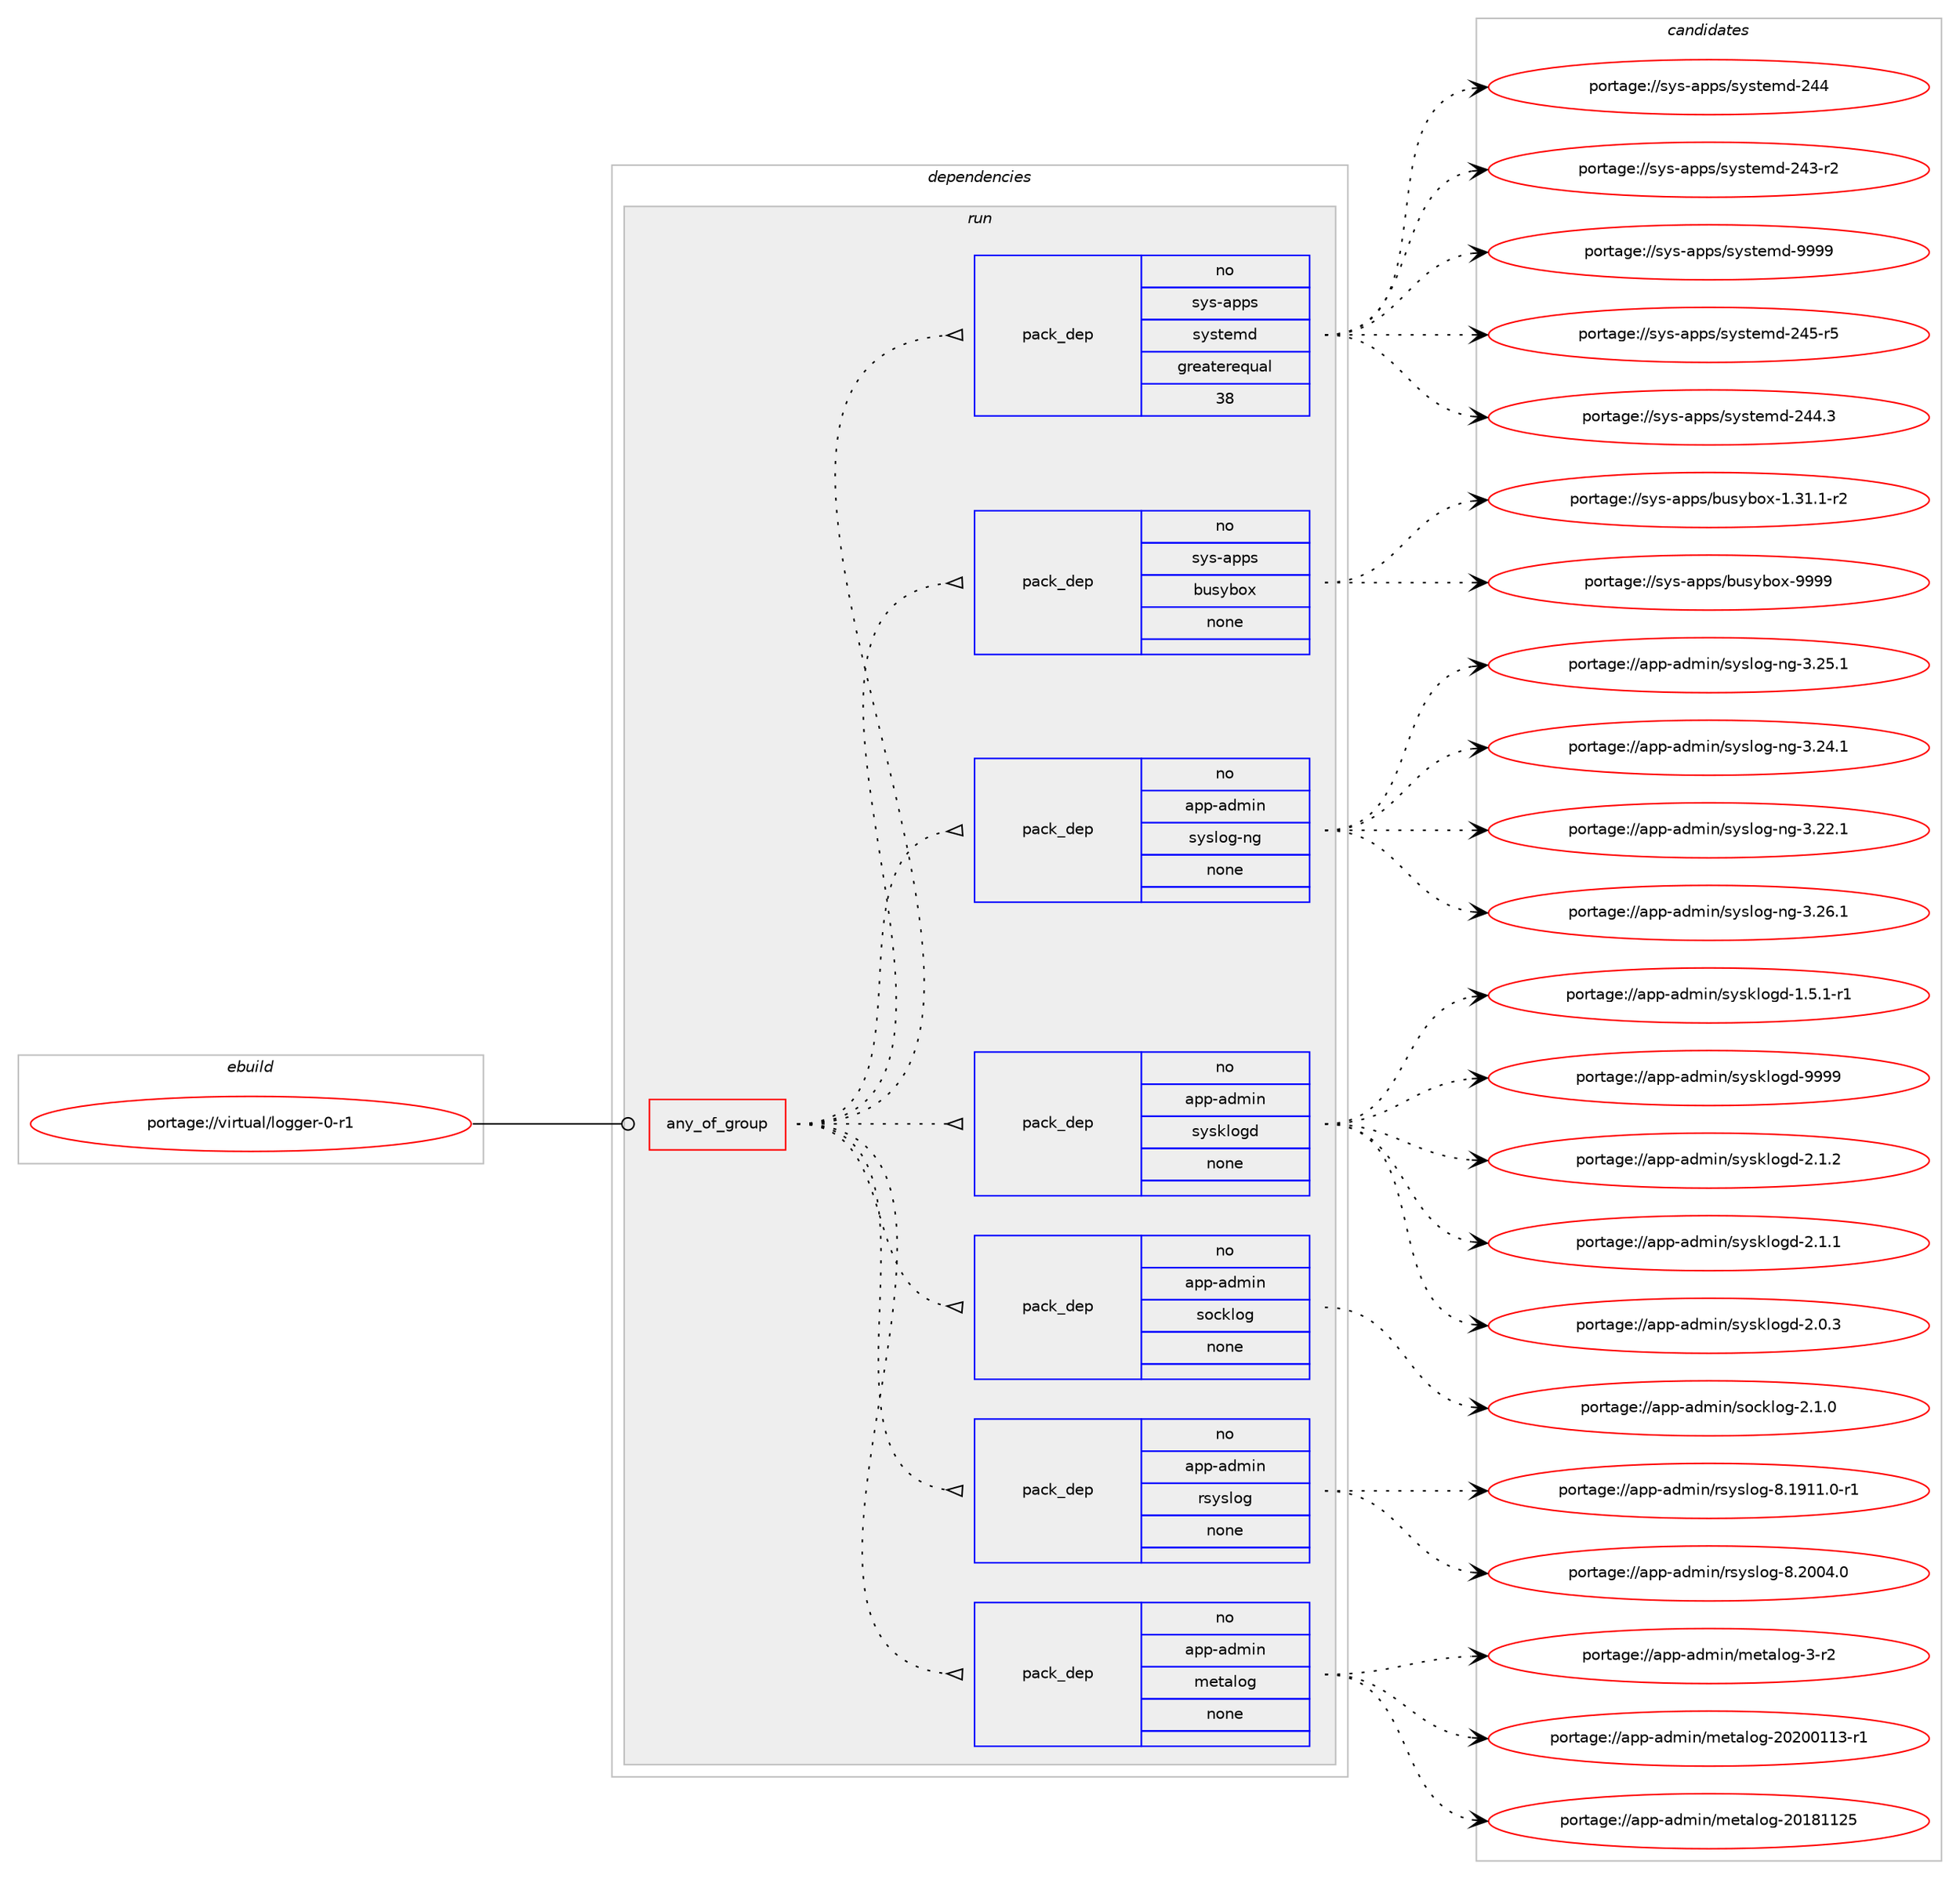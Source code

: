 digraph prolog {

# *************
# Graph options
# *************

newrank=true;
concentrate=true;
compound=true;
graph [rankdir=LR,fontname=Helvetica,fontsize=10,ranksep=1.5];#, ranksep=2.5, nodesep=0.2];
edge  [arrowhead=vee];
node  [fontname=Helvetica,fontsize=10];

# **********
# The ebuild
# **********

subgraph cluster_leftcol {
color=gray;
rank=same;
label=<<i>ebuild</i>>;
id [label="portage://virtual/logger-0-r1", color=red, width=4, href="../virtual/logger-0-r1.svg"];
}

# ****************
# The dependencies
# ****************

subgraph cluster_midcol {
color=gray;
label=<<i>dependencies</i>>;
subgraph cluster_compile {
fillcolor="#eeeeee";
style=filled;
label=<<i>compile</i>>;
}
subgraph cluster_compileandrun {
fillcolor="#eeeeee";
style=filled;
label=<<i>compile and run</i>>;
}
subgraph cluster_run {
fillcolor="#eeeeee";
style=filled;
label=<<i>run</i>>;
subgraph any61 {
dependency3302 [label=<<TABLE BORDER="0" CELLBORDER="1" CELLSPACING="0" CELLPADDING="4"><TR><TD CELLPADDING="10">any_of_group</TD></TR></TABLE>>, shape=none, color=red];subgraph pack2837 {
dependency3303 [label=<<TABLE BORDER="0" CELLBORDER="1" CELLSPACING="0" CELLPADDING="4" WIDTH="220"><TR><TD ROWSPAN="6" CELLPADDING="30">pack_dep</TD></TR><TR><TD WIDTH="110">no</TD></TR><TR><TD>app-admin</TD></TR><TR><TD>metalog</TD></TR><TR><TD>none</TD></TR><TR><TD></TD></TR></TABLE>>, shape=none, color=blue];
}
dependency3302:e -> dependency3303:w [weight=20,style="dotted",arrowhead="oinv"];
subgraph pack2838 {
dependency3304 [label=<<TABLE BORDER="0" CELLBORDER="1" CELLSPACING="0" CELLPADDING="4" WIDTH="220"><TR><TD ROWSPAN="6" CELLPADDING="30">pack_dep</TD></TR><TR><TD WIDTH="110">no</TD></TR><TR><TD>app-admin</TD></TR><TR><TD>rsyslog</TD></TR><TR><TD>none</TD></TR><TR><TD></TD></TR></TABLE>>, shape=none, color=blue];
}
dependency3302:e -> dependency3304:w [weight=20,style="dotted",arrowhead="oinv"];
subgraph pack2839 {
dependency3305 [label=<<TABLE BORDER="0" CELLBORDER="1" CELLSPACING="0" CELLPADDING="4" WIDTH="220"><TR><TD ROWSPAN="6" CELLPADDING="30">pack_dep</TD></TR><TR><TD WIDTH="110">no</TD></TR><TR><TD>app-admin</TD></TR><TR><TD>socklog</TD></TR><TR><TD>none</TD></TR><TR><TD></TD></TR></TABLE>>, shape=none, color=blue];
}
dependency3302:e -> dependency3305:w [weight=20,style="dotted",arrowhead="oinv"];
subgraph pack2840 {
dependency3306 [label=<<TABLE BORDER="0" CELLBORDER="1" CELLSPACING="0" CELLPADDING="4" WIDTH="220"><TR><TD ROWSPAN="6" CELLPADDING="30">pack_dep</TD></TR><TR><TD WIDTH="110">no</TD></TR><TR><TD>app-admin</TD></TR><TR><TD>sysklogd</TD></TR><TR><TD>none</TD></TR><TR><TD></TD></TR></TABLE>>, shape=none, color=blue];
}
dependency3302:e -> dependency3306:w [weight=20,style="dotted",arrowhead="oinv"];
subgraph pack2841 {
dependency3307 [label=<<TABLE BORDER="0" CELLBORDER="1" CELLSPACING="0" CELLPADDING="4" WIDTH="220"><TR><TD ROWSPAN="6" CELLPADDING="30">pack_dep</TD></TR><TR><TD WIDTH="110">no</TD></TR><TR><TD>app-admin</TD></TR><TR><TD>syslog-ng</TD></TR><TR><TD>none</TD></TR><TR><TD></TD></TR></TABLE>>, shape=none, color=blue];
}
dependency3302:e -> dependency3307:w [weight=20,style="dotted",arrowhead="oinv"];
subgraph pack2842 {
dependency3308 [label=<<TABLE BORDER="0" CELLBORDER="1" CELLSPACING="0" CELLPADDING="4" WIDTH="220"><TR><TD ROWSPAN="6" CELLPADDING="30">pack_dep</TD></TR><TR><TD WIDTH="110">no</TD></TR><TR><TD>sys-apps</TD></TR><TR><TD>busybox</TD></TR><TR><TD>none</TD></TR><TR><TD></TD></TR></TABLE>>, shape=none, color=blue];
}
dependency3302:e -> dependency3308:w [weight=20,style="dotted",arrowhead="oinv"];
subgraph pack2843 {
dependency3309 [label=<<TABLE BORDER="0" CELLBORDER="1" CELLSPACING="0" CELLPADDING="4" WIDTH="220"><TR><TD ROWSPAN="6" CELLPADDING="30">pack_dep</TD></TR><TR><TD WIDTH="110">no</TD></TR><TR><TD>sys-apps</TD></TR><TR><TD>systemd</TD></TR><TR><TD>greaterequal</TD></TR><TR><TD>38</TD></TR></TABLE>>, shape=none, color=blue];
}
dependency3302:e -> dependency3309:w [weight=20,style="dotted",arrowhead="oinv"];
}
id:e -> dependency3302:w [weight=20,style="solid",arrowhead="odot"];
}
}

# **************
# The candidates
# **************

subgraph cluster_choices {
rank=same;
color=gray;
label=<<i>candidates</i>>;

subgraph choice2837 {
color=black;
nodesep=1;
choice971121124597100109105110471091011169710811110345514511450 [label="portage://app-admin/metalog-3-r2", color=red, width=4,href="../app-admin/metalog-3-r2.svg"];
choice97112112459710010910511047109101116971081111034550485048484949514511449 [label="portage://app-admin/metalog-20200113-r1", color=red, width=4,href="../app-admin/metalog-20200113-r1.svg"];
choice9711211245971001091051104710910111697108111103455048495649495053 [label="portage://app-admin/metalog-20181125", color=red, width=4,href="../app-admin/metalog-20181125.svg"];
dependency3303:e -> choice971121124597100109105110471091011169710811110345514511450:w [style=dotted,weight="100"];
dependency3303:e -> choice97112112459710010910511047109101116971081111034550485048484949514511449:w [style=dotted,weight="100"];
dependency3303:e -> choice9711211245971001091051104710910111697108111103455048495649495053:w [style=dotted,weight="100"];
}
subgraph choice2838 {
color=black;
nodesep=1;
choice97112112459710010910511047114115121115108111103455646504848524648 [label="portage://app-admin/rsyslog-8.2004.0", color=red, width=4,href="../app-admin/rsyslog-8.2004.0.svg"];
choice971121124597100109105110471141151211151081111034556464957494946484511449 [label="portage://app-admin/rsyslog-8.1911.0-r1", color=red, width=4,href="../app-admin/rsyslog-8.1911.0-r1.svg"];
dependency3304:e -> choice97112112459710010910511047114115121115108111103455646504848524648:w [style=dotted,weight="100"];
dependency3304:e -> choice971121124597100109105110471141151211151081111034556464957494946484511449:w [style=dotted,weight="100"];
}
subgraph choice2839 {
color=black;
nodesep=1;
choice9711211245971001091051104711511199107108111103455046494648 [label="portage://app-admin/socklog-2.1.0", color=red, width=4,href="../app-admin/socklog-2.1.0.svg"];
dependency3305:e -> choice9711211245971001091051104711511199107108111103455046494648:w [style=dotted,weight="100"];
}
subgraph choice2840 {
color=black;
nodesep=1;
choice971121124597100109105110471151211151071081111031004557575757 [label="portage://app-admin/sysklogd-9999", color=red, width=4,href="../app-admin/sysklogd-9999.svg"];
choice97112112459710010910511047115121115107108111103100455046494650 [label="portage://app-admin/sysklogd-2.1.2", color=red, width=4,href="../app-admin/sysklogd-2.1.2.svg"];
choice97112112459710010910511047115121115107108111103100455046494649 [label="portage://app-admin/sysklogd-2.1.1", color=red, width=4,href="../app-admin/sysklogd-2.1.1.svg"];
choice97112112459710010910511047115121115107108111103100455046484651 [label="portage://app-admin/sysklogd-2.0.3", color=red, width=4,href="../app-admin/sysklogd-2.0.3.svg"];
choice971121124597100109105110471151211151071081111031004549465346494511449 [label="portage://app-admin/sysklogd-1.5.1-r1", color=red, width=4,href="../app-admin/sysklogd-1.5.1-r1.svg"];
dependency3306:e -> choice971121124597100109105110471151211151071081111031004557575757:w [style=dotted,weight="100"];
dependency3306:e -> choice97112112459710010910511047115121115107108111103100455046494650:w [style=dotted,weight="100"];
dependency3306:e -> choice97112112459710010910511047115121115107108111103100455046494649:w [style=dotted,weight="100"];
dependency3306:e -> choice97112112459710010910511047115121115107108111103100455046484651:w [style=dotted,weight="100"];
dependency3306:e -> choice971121124597100109105110471151211151071081111031004549465346494511449:w [style=dotted,weight="100"];
}
subgraph choice2841 {
color=black;
nodesep=1;
choice971121124597100109105110471151211151081111034511010345514650544649 [label="portage://app-admin/syslog-ng-3.26.1", color=red, width=4,href="../app-admin/syslog-ng-3.26.1.svg"];
choice971121124597100109105110471151211151081111034511010345514650534649 [label="portage://app-admin/syslog-ng-3.25.1", color=red, width=4,href="../app-admin/syslog-ng-3.25.1.svg"];
choice971121124597100109105110471151211151081111034511010345514650524649 [label="portage://app-admin/syslog-ng-3.24.1", color=red, width=4,href="../app-admin/syslog-ng-3.24.1.svg"];
choice971121124597100109105110471151211151081111034511010345514650504649 [label="portage://app-admin/syslog-ng-3.22.1", color=red, width=4,href="../app-admin/syslog-ng-3.22.1.svg"];
dependency3307:e -> choice971121124597100109105110471151211151081111034511010345514650544649:w [style=dotted,weight="100"];
dependency3307:e -> choice971121124597100109105110471151211151081111034511010345514650534649:w [style=dotted,weight="100"];
dependency3307:e -> choice971121124597100109105110471151211151081111034511010345514650524649:w [style=dotted,weight="100"];
dependency3307:e -> choice971121124597100109105110471151211151081111034511010345514650504649:w [style=dotted,weight="100"];
}
subgraph choice2842 {
color=black;
nodesep=1;
choice11512111545971121121154798117115121981111204557575757 [label="portage://sys-apps/busybox-9999", color=red, width=4,href="../sys-apps/busybox-9999.svg"];
choice1151211154597112112115479811711512198111120454946514946494511450 [label="portage://sys-apps/busybox-1.31.1-r2", color=red, width=4,href="../sys-apps/busybox-1.31.1-r2.svg"];
dependency3308:e -> choice11512111545971121121154798117115121981111204557575757:w [style=dotted,weight="100"];
dependency3308:e -> choice1151211154597112112115479811711512198111120454946514946494511450:w [style=dotted,weight="100"];
}
subgraph choice2843 {
color=black;
nodesep=1;
choice1151211154597112112115471151211151161011091004557575757 [label="portage://sys-apps/systemd-9999", color=red, width=4,href="../sys-apps/systemd-9999.svg"];
choice115121115459711211211547115121115116101109100455052534511453 [label="portage://sys-apps/systemd-245-r5", color=red, width=4,href="../sys-apps/systemd-245-r5.svg"];
choice115121115459711211211547115121115116101109100455052524651 [label="portage://sys-apps/systemd-244.3", color=red, width=4,href="../sys-apps/systemd-244.3.svg"];
choice11512111545971121121154711512111511610110910045505252 [label="portage://sys-apps/systemd-244", color=red, width=4,href="../sys-apps/systemd-244.svg"];
choice115121115459711211211547115121115116101109100455052514511450 [label="portage://sys-apps/systemd-243-r2", color=red, width=4,href="../sys-apps/systemd-243-r2.svg"];
dependency3309:e -> choice1151211154597112112115471151211151161011091004557575757:w [style=dotted,weight="100"];
dependency3309:e -> choice115121115459711211211547115121115116101109100455052534511453:w [style=dotted,weight="100"];
dependency3309:e -> choice115121115459711211211547115121115116101109100455052524651:w [style=dotted,weight="100"];
dependency3309:e -> choice11512111545971121121154711512111511610110910045505252:w [style=dotted,weight="100"];
dependency3309:e -> choice115121115459711211211547115121115116101109100455052514511450:w [style=dotted,weight="100"];
}
}

}

